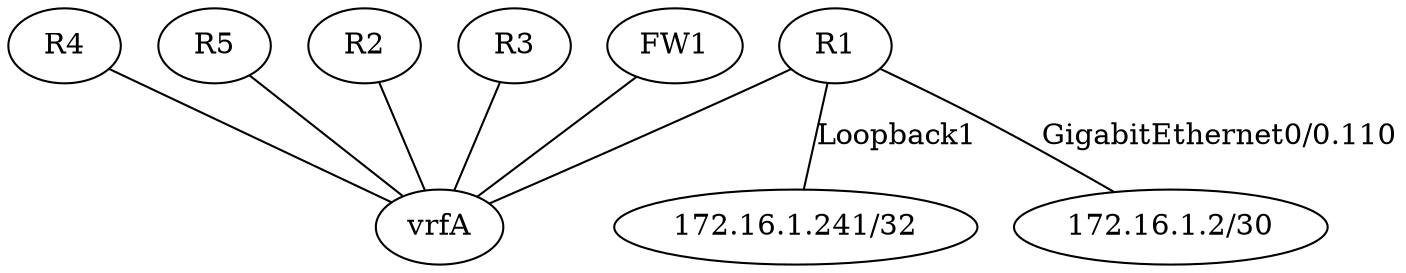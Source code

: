 // This is diagram automatically generated by Ansible and Jinja2
//
//
//
//


graph {
		vrfA
		R2 -- vrfA;
		R3 -- vrfA;
		R4 -- vrfA;
		R5 -- vrfA;
		R1 -- vrfA;
		R1 -- "172.16.1.2/30"[label="GigabitEthernet0/0.110"];
		R1 -- "172.16.1.241/32"[label="Loopback1"];
		FW1 -- vrfA;
}
graph {
		vrfB
		R2 -- vrfB;
		R3 -- vrfB;
		R4 -- vrfB;
		R5 -- vrfB;
}
